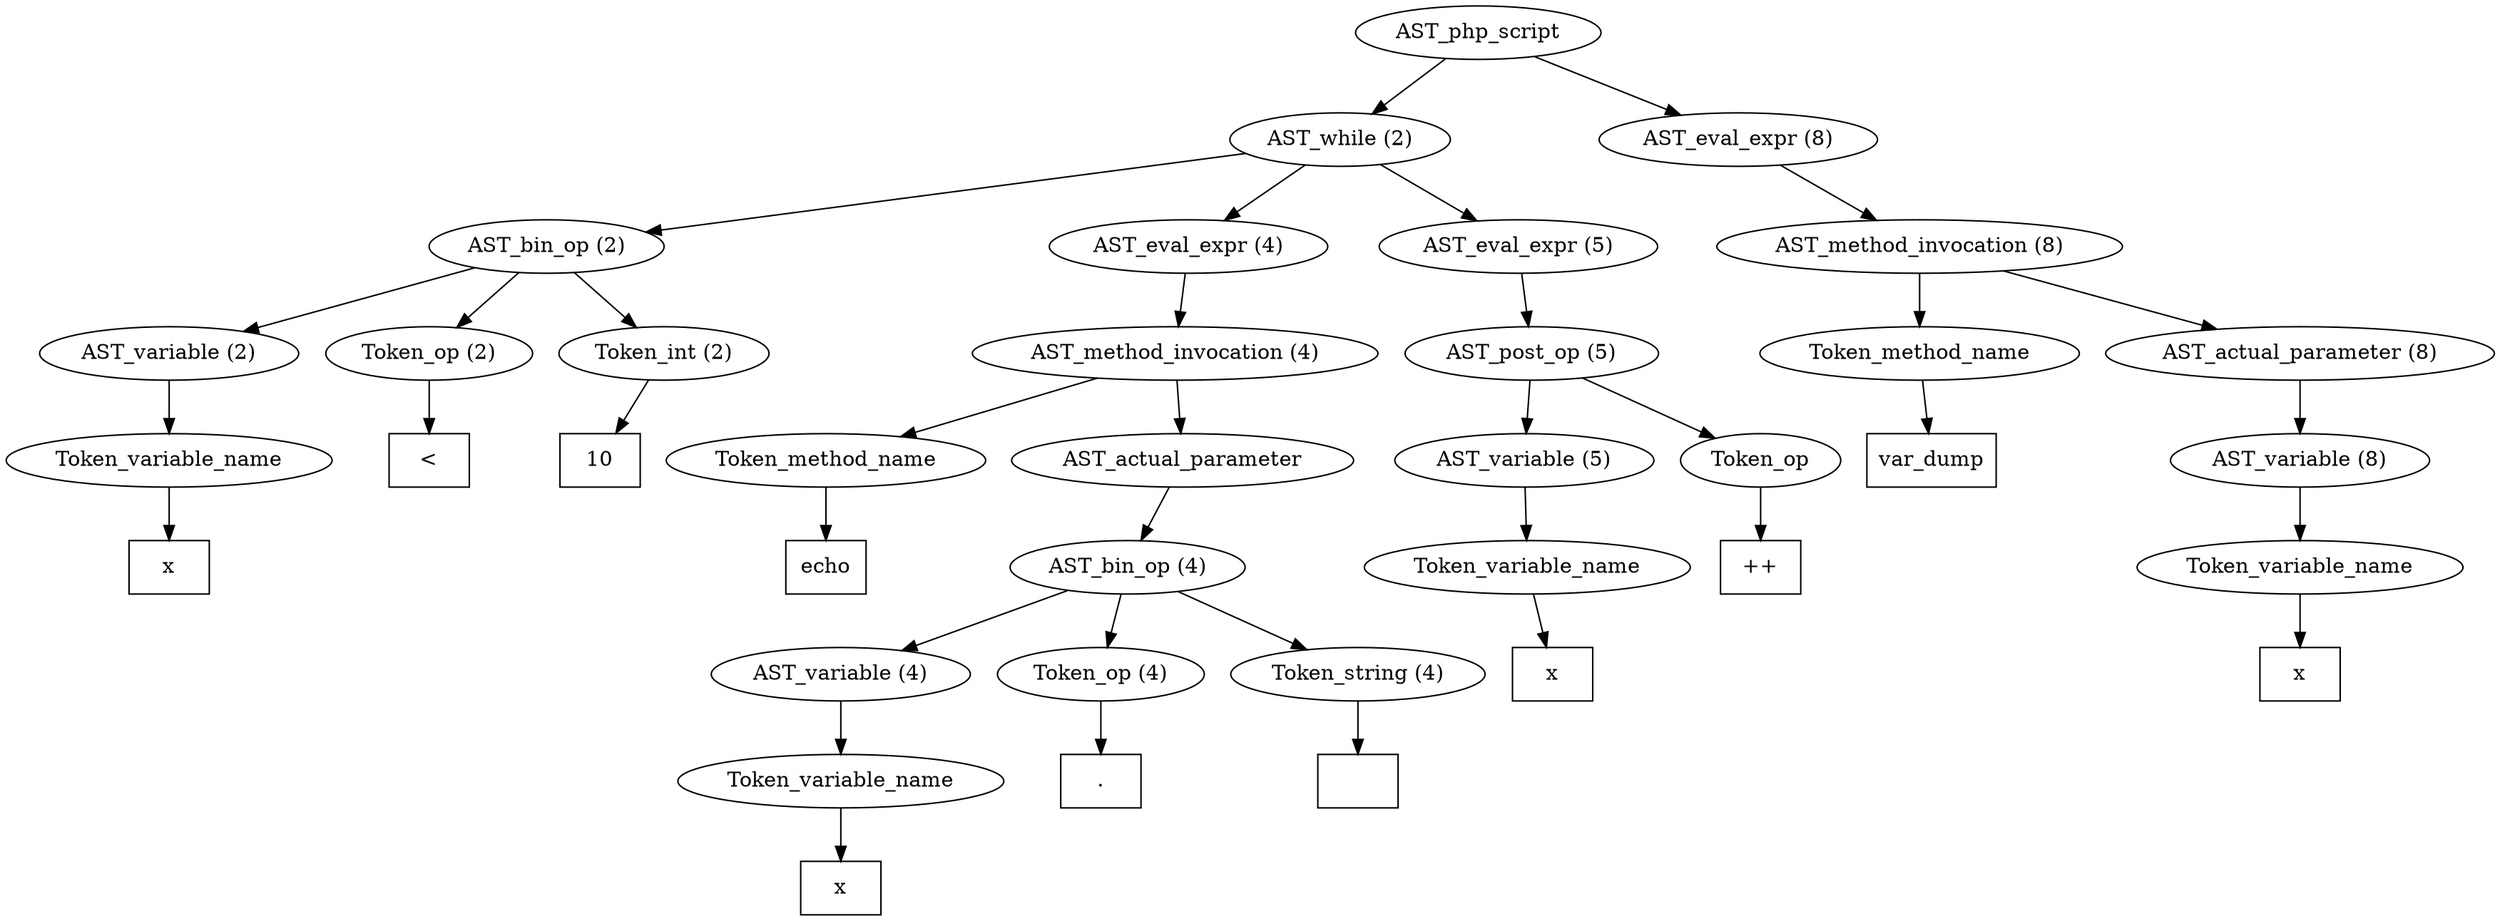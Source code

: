 /*
 * AST in dot format generated by phc -- the PHP compiler
 */

digraph AST {
node_0 [label="AST_php_script"];
node_1 [label="AST_while (2)"];
node_2 [label="AST_bin_op (2)"];
node_3 [label="AST_variable (2)"];
node_4 [label="Token_variable_name"];
node_5 [label="x", shape=box]
node_4 -> node_5;
node_3 -> node_4;
node_6 [label="Token_op (2)"];
node_7 [label="<", shape=box]
node_6 -> node_7;
node_8 [label="Token_int (2)"];
node_9 [label="10", shape=box]
node_8 -> node_9;
node_2 -> node_8;
node_2 -> node_6;
node_2 -> node_3;
node_10 [label="AST_eval_expr (4)"];
node_11 [label="AST_method_invocation (4)"];
node_12 [label="Token_method_name"];
node_13 [label="echo", shape=box]
node_12 -> node_13;
node_14 [label="AST_actual_parameter"];
node_15 [label="AST_bin_op (4)"];
node_16 [label="AST_variable (4)"];
node_17 [label="Token_variable_name"];
node_18 [label="x", shape=box]
node_17 -> node_18;
node_16 -> node_17;
node_19 [label="Token_op (4)"];
node_20 [label=".", shape=box]
node_19 -> node_20;
node_21 [label="Token_string (4)"];
node_22 [label="", shape=box]
node_21 -> node_22;
node_15 -> node_21;
node_15 -> node_19;
node_15 -> node_16;
node_14 -> node_15;
node_11 -> node_14;
node_11 -> node_12;
node_10 -> node_11;
node_23 [label="AST_eval_expr (5)"];
node_24 [label="AST_post_op (5)"];
node_25 [label="AST_variable (5)"];
node_26 [label="Token_variable_name"];
node_27 [label="x", shape=box]
node_26 -> node_27;
node_25 -> node_26;
node_28 [label="Token_op"];
node_29 [label="++", shape=box]
node_28 -> node_29;
node_24 -> node_28;
node_24 -> node_25;
node_23 -> node_24;
node_1 -> node_23;
node_1 -> node_10;
node_1 -> node_2;
node_30 [label="AST_eval_expr (8)"];
node_31 [label="AST_method_invocation (8)"];
node_32 [label="Token_method_name"];
node_33 [label="var_dump", shape=box]
node_32 -> node_33;
node_34 [label="AST_actual_parameter (8)"];
node_35 [label="AST_variable (8)"];
node_36 [label="Token_variable_name"];
node_37 [label="x", shape=box]
node_36 -> node_37;
node_35 -> node_36;
node_34 -> node_35;
node_31 -> node_34;
node_31 -> node_32;
node_30 -> node_31;
node_0 -> node_30;
node_0 -> node_1;
}
